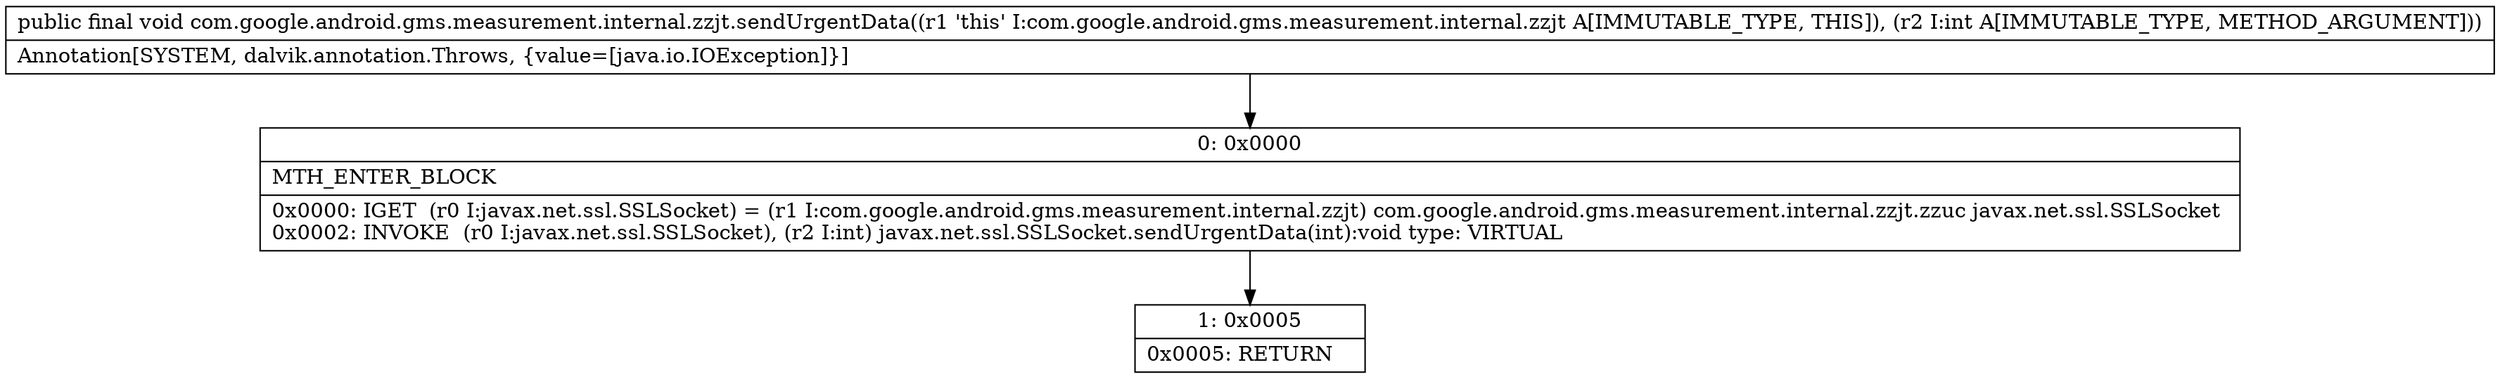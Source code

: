 digraph "CFG forcom.google.android.gms.measurement.internal.zzjt.sendUrgentData(I)V" {
Node_0 [shape=record,label="{0\:\ 0x0000|MTH_ENTER_BLOCK\l|0x0000: IGET  (r0 I:javax.net.ssl.SSLSocket) = (r1 I:com.google.android.gms.measurement.internal.zzjt) com.google.android.gms.measurement.internal.zzjt.zzuc javax.net.ssl.SSLSocket \l0x0002: INVOKE  (r0 I:javax.net.ssl.SSLSocket), (r2 I:int) javax.net.ssl.SSLSocket.sendUrgentData(int):void type: VIRTUAL \l}"];
Node_1 [shape=record,label="{1\:\ 0x0005|0x0005: RETURN   \l}"];
MethodNode[shape=record,label="{public final void com.google.android.gms.measurement.internal.zzjt.sendUrgentData((r1 'this' I:com.google.android.gms.measurement.internal.zzjt A[IMMUTABLE_TYPE, THIS]), (r2 I:int A[IMMUTABLE_TYPE, METHOD_ARGUMENT]))  | Annotation[SYSTEM, dalvik.annotation.Throws, \{value=[java.io.IOException]\}]\l}"];
MethodNode -> Node_0;
Node_0 -> Node_1;
}

